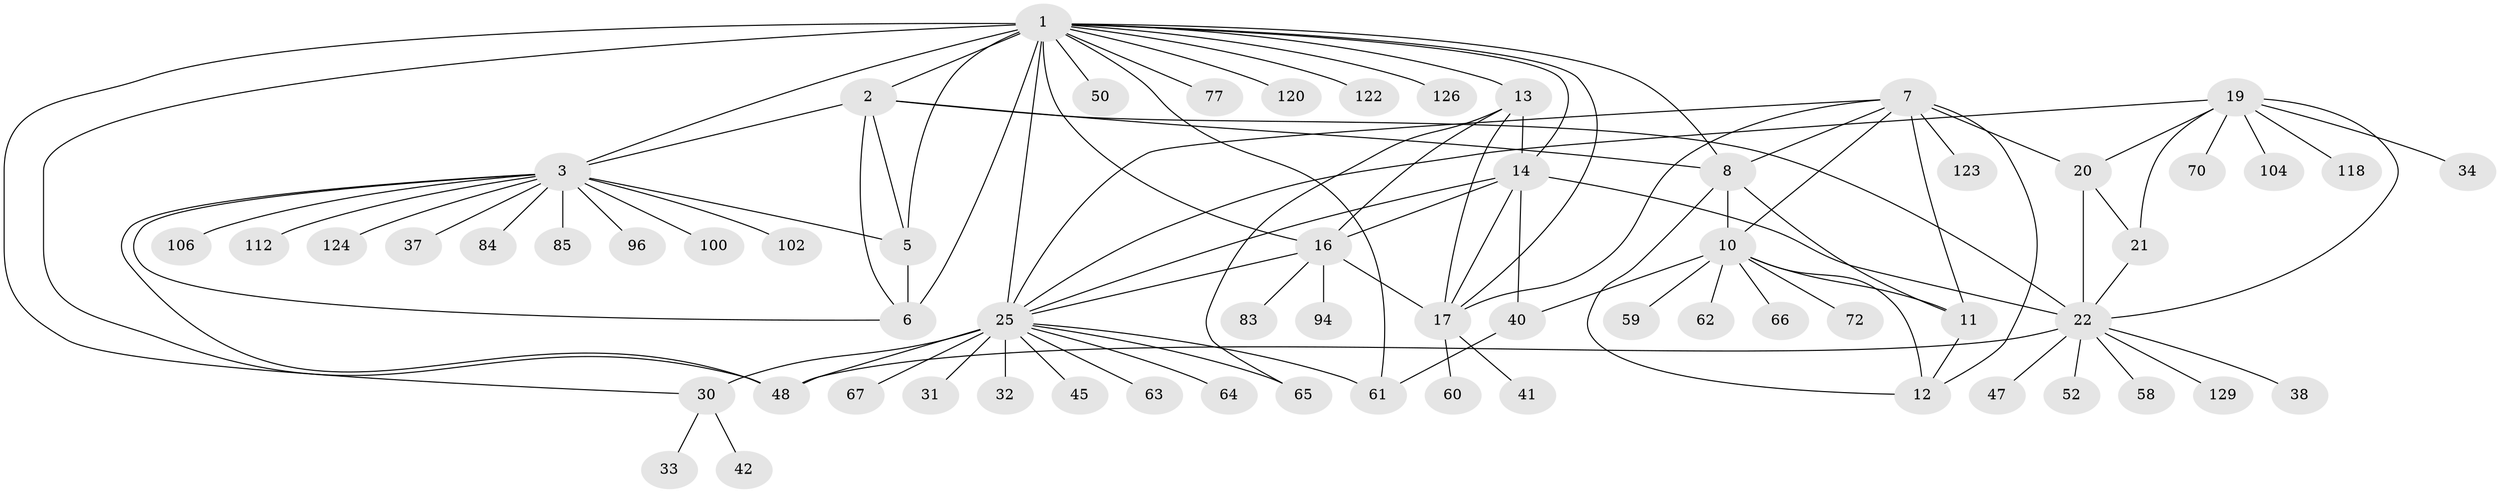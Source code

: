 // original degree distribution, {9: 0.05426356589147287, 15: 0.007751937984496124, 6: 0.031007751937984496, 7: 0.031007751937984496, 5: 0.023255813953488372, 8: 0.03875968992248062, 10: 0.015503875968992248, 12: 0.015503875968992248, 13: 0.007751937984496124, 11: 0.007751937984496124, 14: 0.007751937984496124, 1: 0.6124031007751938, 2: 0.10852713178294573, 3: 0.031007751937984496, 4: 0.007751937984496124}
// Generated by graph-tools (version 1.1) at 2025/15/03/09/25 04:15:57]
// undirected, 64 vertices, 100 edges
graph export_dot {
graph [start="1"]
  node [color=gray90,style=filled];
  1 [super="+15+4"];
  2 [super="+54+93"];
  3;
  5 [super="+76+99"];
  6;
  7 [super="+69+113+109+9"];
  8 [super="+39+49+35"];
  10;
  11;
  12 [super="+36+80"];
  13;
  14 [super="+18+57+103+117"];
  16;
  17 [super="+44+78+105+91+43"];
  19;
  20 [super="+23"];
  21 [super="+71"];
  22 [super="+24+75+128+87+74"];
  25 [super="+73+98+90+107+115+56+27+28+26"];
  30;
  31;
  32;
  33 [super="+110"];
  34;
  37 [super="+55"];
  38;
  40;
  41;
  42 [super="+88"];
  45;
  47;
  48 [super="+92+68"];
  50;
  52;
  58 [super="+81"];
  59;
  60 [super="+95"];
  61 [super="+97+121"];
  62;
  63;
  64;
  65;
  66;
  67;
  70;
  72;
  77;
  83;
  84;
  85;
  94 [super="+101"];
  96;
  100;
  102;
  104;
  106;
  112;
  118;
  120;
  122;
  123;
  124;
  126;
  129;
  1 -- 2 [weight=2];
  1 -- 3 [weight=2];
  1 -- 5 [weight=2];
  1 -- 6 [weight=2];
  1 -- 8;
  1 -- 120;
  1 -- 25;
  1 -- 13;
  1 -- 14 [weight=2];
  1 -- 77;
  1 -- 16;
  1 -- 17;
  1 -- 48;
  1 -- 50;
  1 -- 122;
  1 -- 61;
  1 -- 126;
  1 -- 30;
  2 -- 3;
  2 -- 5;
  2 -- 6;
  2 -- 22;
  2 -- 8;
  3 -- 5;
  3 -- 6;
  3 -- 37;
  3 -- 48;
  3 -- 84;
  3 -- 85;
  3 -- 96;
  3 -- 100;
  3 -- 102;
  3 -- 106;
  3 -- 112;
  3 -- 124;
  5 -- 6;
  7 -- 8 [weight=2];
  7 -- 10 [weight=2];
  7 -- 11 [weight=2];
  7 -- 12 [weight=2];
  7 -- 20 [weight=2];
  7 -- 17;
  7 -- 25;
  7 -- 123;
  8 -- 10;
  8 -- 11;
  8 -- 12;
  10 -- 11;
  10 -- 12;
  10 -- 40;
  10 -- 59;
  10 -- 62;
  10 -- 66;
  10 -- 72;
  11 -- 12;
  13 -- 14 [weight=2];
  13 -- 16;
  13 -- 17;
  13 -- 65;
  14 -- 16 [weight=2];
  14 -- 17 [weight=2];
  14 -- 25;
  14 -- 40;
  14 -- 22;
  16 -- 17;
  16 -- 83;
  16 -- 94;
  16 -- 25;
  17 -- 41;
  17 -- 60;
  19 -- 20 [weight=2];
  19 -- 21;
  19 -- 22 [weight=2];
  19 -- 34;
  19 -- 70;
  19 -- 104;
  19 -- 118;
  19 -- 25;
  20 -- 21 [weight=2];
  20 -- 22 [weight=4];
  21 -- 22 [weight=2];
  22 -- 38;
  22 -- 52;
  22 -- 129;
  22 -- 47;
  22 -- 58;
  22 -- 48;
  25 -- 30 [weight=5];
  25 -- 31;
  25 -- 63;
  25 -- 67;
  25 -- 48;
  25 -- 61;
  25 -- 65;
  25 -- 32;
  25 -- 45;
  25 -- 64;
  30 -- 33;
  30 -- 42;
  40 -- 61;
}
